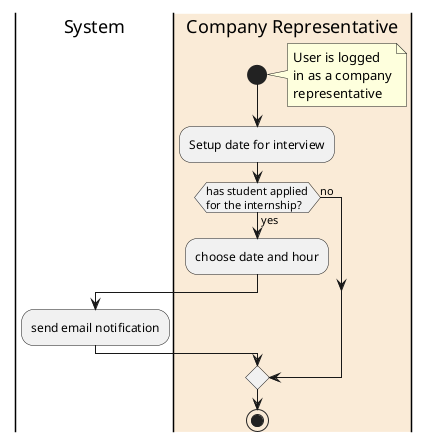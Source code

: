 @startuml
|System|
|#AntiqueWhite|Company Representative|
start
note right
  User is logged
  in as a company
  representative
end note
:Setup date for interview;

if (has student applied
for the internship?) then (yes)
:choose date and hour;
|System|
:send email notification;

else (no)
Endif

|Company Representative|
stop

@enduml